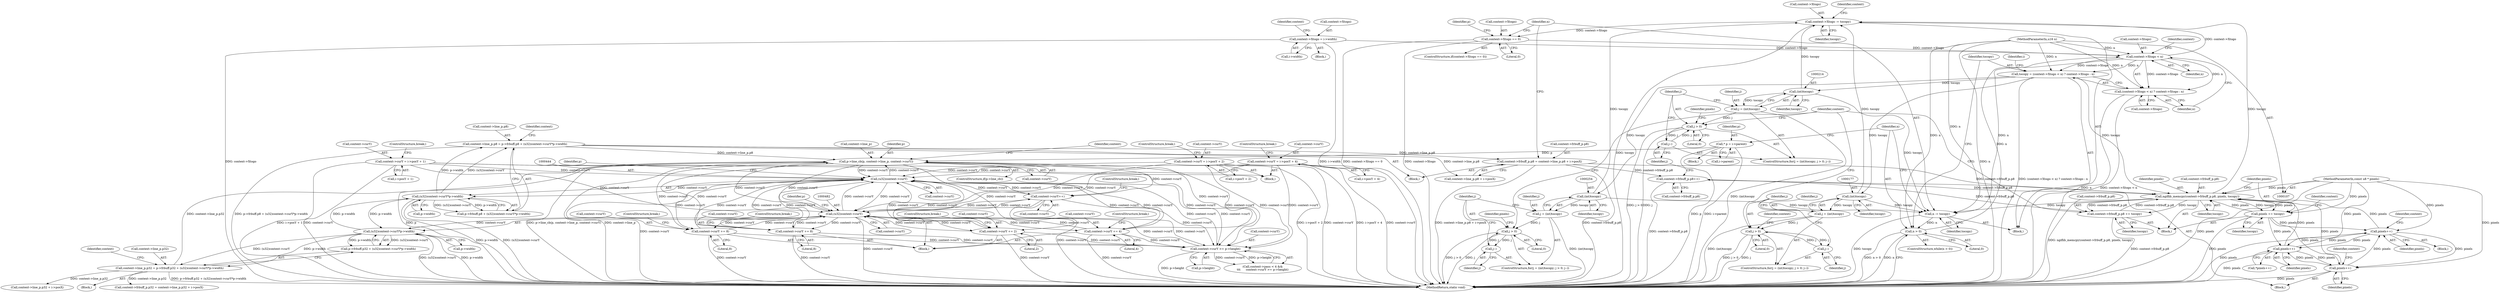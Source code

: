 digraph "0_ngiflib_37d939a6f511d16d4c95678025c235fe62e6417a_0@API" {
"1000293" [label="(Call,context->Xtogo -= tocopy)"];
"1000176" [label="(Call,(int)tocopy)"];
"1000125" [label="(Call,tocopy = (context->Xtogo < n) ? context->Xtogo : n)"];
"1000128" [label="(Call,context->Xtogo < n)"];
"1000317" [label="(Call,context->Xtogo = i->width)"];
"1000299" [label="(Call,context->Xtogo == 0)"];
"1000293" [label="(Call,context->Xtogo -= tocopy)"];
"1000253" [label="(Call,(int)tocopy)"];
"1000213" [label="(Call,(int)tocopy)"];
"1000152" [label="(Call,ngiflib_memcpy(context->frbuff_p.p8, pixels, tocopy))"];
"1000163" [label="(Call,context->frbuff_p.p8 += tocopy)"];
"1000451" [label="(Call,context->frbuff_p.p8 = context->line_p.p8 + i->posX)"];
"1000430" [label="(Call,context->line_p.p8 = p->frbuff.p8 + (u32)context->curY*p->width)"];
"1000442" [label="(Call,(u32)context->curY*p->width)"];
"1000443" [label="(Call,(u32)context->curY)"];
"1000330" [label="(Call,context->curY++)"];
"1000481" [label="(Call,(u32)context->curY)"];
"1000350" [label="(Call,context->curY += 4)"];
"1000309" [label="(Call,p->line_cb(p, context->line_p, context->curY))"];
"1000115" [label="(Call,* p = i->parent)"];
"1000468" [label="(Call,context->line_p.p32 = p->frbuff.p32 + (u32)context->curY*p->width)"];
"1000480" [label="(Call,(u32)context->curY*p->width)"];
"1000391" [label="(Call,context->curY = i->posY + 4)"];
"1000413" [label="(Call,context->curY = i->posY + 1)"];
"1000402" [label="(Call,context->curY = i->posY + 2)"];
"1000336" [label="(Call,context->curY += 8)"];
"1000376" [label="(Call,context->curY >= p->height)"];
"1000343" [label="(Call,context->curY += 8)"];
"1000357" [label="(Call,context->curY += 2)"];
"1000242" [label="(Call,context->frbuff_p.p8++)"];
"1000285" [label="(Call,pixels++)"];
"1000198" [label="(Call,pixels++)"];
"1000240" [label="(Call,pixels++)"];
"1000160" [label="(Call,pixels += tocopy)"];
"1000110" [label="(MethodParameterIn,const u8 * pixels)"];
"1000121" [label="(Call,n > 0)"];
"1000504" [label="(Call,n -= tocopy)"];
"1000111" [label="(MethodParameterIn,u16 n)"];
"1000174" [label="(Call,j = (int)tocopy)"];
"1000179" [label="(Call,j > 0)"];
"1000182" [label="(Call,j--)"];
"1000211" [label="(Call,j = (int)tocopy)"];
"1000216" [label="(Call,j > 0)"];
"1000219" [label="(Call,j--)"];
"1000251" [label="(Call,j = (int)tocopy)"];
"1000256" [label="(Call,j > 0)"];
"1000259" [label="(Call,j--)"];
"1000127" [label="(Call,(context->Xtogo < n) ? context->Xtogo : n)"];
"1000481" [label="(Call,(u32)context->curY)"];
"1000303" [label="(Literal,0)"];
"1000451" [label="(Call,context->frbuff_p.p8 = context->line_p.p8 + i->posX)"];
"1000400" [label="(ControlStructure,break;)"];
"1000125" [label="(Call,tocopy = (context->Xtogo < n) ? context->Xtogo : n)"];
"1000219" [label="(Call,j--)"];
"1000305" [label="(ControlStructure,if(p->line_cb))"];
"1000115" [label="(Call,* p = i->parent)"];
"1000350" [label="(Call,context->curY += 4)"];
"1000261" [label="(Block,)"];
"1000164" [label="(Call,context->frbuff_p.p8)"];
"1000492" [label="(Identifier,context)"];
"1000448" [label="(Call,p->width)"];
"1000336" [label="(Call,context->curY += 8)"];
"1000389" [label="(Block,)"];
"1000166" [label="(Identifier,context)"];
"1000354" [label="(Literal,4)"];
"1000123" [label="(Literal,0)"];
"1000495" [label="(Call,context->line_p.p32 + i->posX)"];
"1000445" [label="(Call,context->curY)"];
"1000417" [label="(Call,i->posY + 1)"];
"1000480" [label="(Call,(u32)context->curY*p->width)"];
"1000457" [label="(Call,context->line_p.p8 + i->posX)"];
"1000220" [label="(Identifier,j)"];
"1000265" [label="(Identifier,pixels)"];
"1000111" [label="(MethodParameterIn,u16 n)"];
"1000483" [label="(Call,context->curY)"];
"1000449" [label="(Identifier,p)"];
"1000328" [label="(Block,)"];
"1000176" [label="(Call,(int)tocopy)"];
"1000314" [label="(Call,context->curY)"];
"1000190" [label="(Identifier,context)"];
"1000506" [label="(Identifier,tocopy)"];
"1000243" [label="(Call,context->frbuff_p.p8)"];
"1000507" [label="(MethodReturn,static void)"];
"1000318" [label="(Call,context->Xtogo)"];
"1000241" [label="(Identifier,pixels)"];
"1000252" [label="(Identifier,j)"];
"1000127" [label="(Call,(context->Xtogo < n) ? context->Xtogo : n)"];
"1000341" [label="(ControlStructure,break;)"];
"1000377" [label="(Call,context->curY)"];
"1000487" [label="(Identifier,p)"];
"1000129" [label="(Call,context->Xtogo)"];
"1000307" [label="(Identifier,p)"];
"1000300" [label="(Call,context->Xtogo)"];
"1000198" [label="(Call,pixels++)"];
"1000160" [label="(Call,pixels += tocopy)"];
"1000337" [label="(Call,context->curY)"];
"1000197" [label="(Call,*pixels++)"];
"1000152" [label="(Call,ngiflib_memcpy(context->frbuff_p.p8, pixels, tocopy))"];
"1000258" [label="(Literal,0)"];
"1000182" [label="(Call,j--)"];
"1000334" [label="(ControlStructure,break;)"];
"1000180" [label="(Identifier,j)"];
"1000212" [label="(Identifier,j)"];
"1000260" [label="(Identifier,j)"];
"1000311" [label="(Call,context->line_p)"];
"1000297" [label="(Identifier,tocopy)"];
"1000218" [label="(Literal,0)"];
"1000330" [label="(Call,context->curY++)"];
"1000285" [label="(Call,pixels++)"];
"1000121" [label="(Call,n > 0)"];
"1000505" [label="(Identifier,n)"];
"1000215" [label="(Identifier,tocopy)"];
"1000430" [label="(Call,context->line_p.p8 = p->frbuff.p8 + (u32)context->curY*p->width)"];
"1000179" [label="(Call,j > 0)"];
"1000159" [label="(Identifier,tocopy)"];
"1000245" [label="(Identifier,context)"];
"1000162" [label="(Identifier,tocopy)"];
"1000225" [label="(Identifier,pixels)"];
"1000422" [label="(ControlStructure,break;)"];
"1000344" [label="(Call,context->curY)"];
"1000253" [label="(Call,(int)tocopy)"];
"1000257" [label="(Identifier,j)"];
"1000242" [label="(Call,context->frbuff_p.p8++)"];
"1000175" [label="(Identifier,j)"];
"1000295" [label="(Identifier,context)"];
"1000442" [label="(Call,(u32)context->curY*p->width)"];
"1000347" [label="(Literal,8)"];
"1000151" [label="(Block,)"];
"1000343" [label="(Call,context->curY += 8)"];
"1000132" [label="(Identifier,n)"];
"1000217" [label="(Identifier,j)"];
"1000370" [label="(Call,context->pass < 4 &&\n\t\t\t      context->curY >= p->height)"];
"1000251" [label="(Call,j = (int)tocopy)"];
"1000304" [label="(Block,)"];
"1000169" [label="(Identifier,tocopy)"];
"1000411" [label="(ControlStructure,break;)"];
"1000429" [label="(Block,)"];
"1000486" [label="(Call,p->width)"];
"1000134" [label="(Identifier,context)"];
"1000348" [label="(ControlStructure,break;)"];
"1000392" [label="(Call,context->curY)"];
"1000290" [label="(Identifier,context)"];
"1000174" [label="(Call,j = (int)tocopy)"];
"1000310" [label="(Identifier,p)"];
"1000250" [label="(ControlStructure,for(j = (int)tocopy; j > 0; j--))"];
"1000293" [label="(Call,context->Xtogo -= tocopy)"];
"1000141" [label="(Identifier,i)"];
"1000454" [label="(Identifier,context)"];
"1000452" [label="(Call,context->frbuff_p.p8)"];
"1000255" [label="(Identifier,tocopy)"];
"1000403" [label="(Call,context->curY)"];
"1000110" [label="(MethodParameterIn,const u8 * pixels)"];
"1000395" [label="(Call,i->posY + 4)"];
"1000173" [label="(ControlStructure,for(j = (int)tocopy; j > 0; j--))"];
"1000351" [label="(Call,context->curY)"];
"1000361" [label="(Literal,2)"];
"1000391" [label="(Call,context->curY = i->posY + 4)"];
"1000467" [label="(Block,)"];
"1000120" [label="(ControlStructure,while(n > 0))"];
"1000124" [label="(Block,)"];
"1000294" [label="(Call,context->Xtogo)"];
"1000158" [label="(Identifier,pixels)"];
"1000210" [label="(ControlStructure,for(j = (int)tocopy; j > 0; j--))"];
"1000321" [label="(Call,i->width)"];
"1000402" [label="(Call,context->curY = i->posY + 2)"];
"1000199" [label="(Identifier,pixels)"];
"1000309" [label="(Call,p->line_cb(p, context->line_p, context->curY))"];
"1000286" [label="(Identifier,pixels)"];
"1000319" [label="(Identifier,context)"];
"1000326" [label="(Identifier,context)"];
"1000331" [label="(Call,context->curY)"];
"1000357" [label="(Call,context->curY += 2)"];
"1000468" [label="(Call,context->line_p.p32 = p->frbuff.p32 + (u32)context->curY*p->width)"];
"1000211" [label="(Call,j = (int)tocopy)"];
"1000406" [label="(Call,i->posY + 2)"];
"1000112" [label="(Block,)"];
"1000161" [label="(Identifier,pixels)"];
"1000178" [label="(Identifier,tocopy)"];
"1000376" [label="(Call,context->curY >= p->height)"];
"1000216" [label="(Call,j > 0)"];
"1000298" [label="(ControlStructure,if(context->Xtogo == 0))"];
"1000443" [label="(Call,(u32)context->curY)"];
"1000299" [label="(Call,context->Xtogo == 0)"];
"1000136" [label="(Identifier,n)"];
"1000163" [label="(Call,context->frbuff_p.p8 += tocopy)"];
"1000413" [label="(Call,context->curY = i->posY + 1)"];
"1000116" [label="(Identifier,p)"];
"1000317" [label="(Call,context->Xtogo = i->width)"];
"1000128" [label="(Call,context->Xtogo < n)"];
"1000474" [label="(Call,p->frbuff.p32 + (u32)context->curY*p->width)"];
"1000221" [label="(Block,)"];
"1000133" [label="(Call,context->Xtogo)"];
"1000126" [label="(Identifier,tocopy)"];
"1000153" [label="(Call,context->frbuff_p.p8)"];
"1000340" [label="(Literal,8)"];
"1000301" [label="(Identifier,context)"];
"1000117" [label="(Call,i->parent)"];
"1000414" [label="(Call,context->curY)"];
"1000358" [label="(Call,context->curY)"];
"1000362" [label="(ControlStructure,break;)"];
"1000355" [label="(ControlStructure,break;)"];
"1000380" [label="(Call,p->height)"];
"1000183" [label="(Identifier,j)"];
"1000213" [label="(Call,(int)tocopy)"];
"1000181" [label="(Literal,0)"];
"1000431" [label="(Call,context->line_p.p8)"];
"1000489" [label="(Call,context->frbuff_p.p32 = context->line_p.p32 + i->posX)"];
"1000504" [label="(Call,n -= tocopy)"];
"1000122" [label="(Identifier,n)"];
"1000469" [label="(Call,context->line_p.p32)"];
"1000256" [label="(Call,j > 0)"];
"1000259" [label="(Call,j--)"];
"1000436" [label="(Call,p->frbuff.p8 + (u32)context->curY*p->width)"];
"1000240" [label="(Call,pixels++)"];
"1000293" -> "1000124"  [label="AST: "];
"1000293" -> "1000297"  [label="CFG: "];
"1000294" -> "1000293"  [label="AST: "];
"1000297" -> "1000293"  [label="AST: "];
"1000301" -> "1000293"  [label="CFG: "];
"1000293" -> "1000507"  [label="DDG: tocopy"];
"1000176" -> "1000293"  [label="DDG: tocopy"];
"1000253" -> "1000293"  [label="DDG: tocopy"];
"1000213" -> "1000293"  [label="DDG: tocopy"];
"1000152" -> "1000293"  [label="DDG: tocopy"];
"1000128" -> "1000293"  [label="DDG: context->Xtogo"];
"1000293" -> "1000299"  [label="DDG: context->Xtogo"];
"1000176" -> "1000174"  [label="AST: "];
"1000176" -> "1000178"  [label="CFG: "];
"1000177" -> "1000176"  [label="AST: "];
"1000178" -> "1000176"  [label="AST: "];
"1000174" -> "1000176"  [label="CFG: "];
"1000176" -> "1000174"  [label="DDG: tocopy"];
"1000125" -> "1000176"  [label="DDG: tocopy"];
"1000176" -> "1000504"  [label="DDG: tocopy"];
"1000125" -> "1000124"  [label="AST: "];
"1000125" -> "1000127"  [label="CFG: "];
"1000126" -> "1000125"  [label="AST: "];
"1000127" -> "1000125"  [label="AST: "];
"1000141" -> "1000125"  [label="CFG: "];
"1000125" -> "1000507"  [label="DDG: (context->Xtogo < n) ? context->Xtogo : n"];
"1000128" -> "1000125"  [label="DDG: context->Xtogo"];
"1000128" -> "1000125"  [label="DDG: n"];
"1000111" -> "1000125"  [label="DDG: n"];
"1000125" -> "1000152"  [label="DDG: tocopy"];
"1000125" -> "1000213"  [label="DDG: tocopy"];
"1000125" -> "1000253"  [label="DDG: tocopy"];
"1000128" -> "1000127"  [label="AST: "];
"1000128" -> "1000132"  [label="CFG: "];
"1000129" -> "1000128"  [label="AST: "];
"1000132" -> "1000128"  [label="AST: "];
"1000134" -> "1000128"  [label="CFG: "];
"1000136" -> "1000128"  [label="CFG: "];
"1000317" -> "1000128"  [label="DDG: context->Xtogo"];
"1000299" -> "1000128"  [label="DDG: context->Xtogo"];
"1000121" -> "1000128"  [label="DDG: n"];
"1000111" -> "1000128"  [label="DDG: n"];
"1000128" -> "1000127"  [label="DDG: context->Xtogo"];
"1000128" -> "1000127"  [label="DDG: n"];
"1000128" -> "1000504"  [label="DDG: n"];
"1000317" -> "1000304"  [label="AST: "];
"1000317" -> "1000321"  [label="CFG: "];
"1000318" -> "1000317"  [label="AST: "];
"1000321" -> "1000317"  [label="AST: "];
"1000326" -> "1000317"  [label="CFG: "];
"1000317" -> "1000507"  [label="DDG: context->Xtogo"];
"1000317" -> "1000507"  [label="DDG: i->width"];
"1000299" -> "1000298"  [label="AST: "];
"1000299" -> "1000303"  [label="CFG: "];
"1000300" -> "1000299"  [label="AST: "];
"1000303" -> "1000299"  [label="AST: "];
"1000307" -> "1000299"  [label="CFG: "];
"1000505" -> "1000299"  [label="CFG: "];
"1000299" -> "1000507"  [label="DDG: context->Xtogo == 0"];
"1000299" -> "1000507"  [label="DDG: context->Xtogo"];
"1000253" -> "1000251"  [label="AST: "];
"1000253" -> "1000255"  [label="CFG: "];
"1000254" -> "1000253"  [label="AST: "];
"1000255" -> "1000253"  [label="AST: "];
"1000251" -> "1000253"  [label="CFG: "];
"1000253" -> "1000251"  [label="DDG: tocopy"];
"1000253" -> "1000504"  [label="DDG: tocopy"];
"1000213" -> "1000211"  [label="AST: "];
"1000213" -> "1000215"  [label="CFG: "];
"1000214" -> "1000213"  [label="AST: "];
"1000215" -> "1000213"  [label="AST: "];
"1000211" -> "1000213"  [label="CFG: "];
"1000213" -> "1000211"  [label="DDG: tocopy"];
"1000213" -> "1000504"  [label="DDG: tocopy"];
"1000152" -> "1000151"  [label="AST: "];
"1000152" -> "1000159"  [label="CFG: "];
"1000153" -> "1000152"  [label="AST: "];
"1000158" -> "1000152"  [label="AST: "];
"1000159" -> "1000152"  [label="AST: "];
"1000161" -> "1000152"  [label="CFG: "];
"1000152" -> "1000507"  [label="DDG: ngiflib_memcpy(context->frbuff_p.p8, pixels, tocopy)"];
"1000163" -> "1000152"  [label="DDG: context->frbuff_p.p8"];
"1000451" -> "1000152"  [label="DDG: context->frbuff_p.p8"];
"1000242" -> "1000152"  [label="DDG: context->frbuff_p.p8"];
"1000285" -> "1000152"  [label="DDG: pixels"];
"1000198" -> "1000152"  [label="DDG: pixels"];
"1000240" -> "1000152"  [label="DDG: pixels"];
"1000160" -> "1000152"  [label="DDG: pixels"];
"1000110" -> "1000152"  [label="DDG: pixels"];
"1000152" -> "1000160"  [label="DDG: tocopy"];
"1000152" -> "1000160"  [label="DDG: pixels"];
"1000152" -> "1000163"  [label="DDG: tocopy"];
"1000152" -> "1000163"  [label="DDG: context->frbuff_p.p8"];
"1000152" -> "1000504"  [label="DDG: tocopy"];
"1000163" -> "1000151"  [label="AST: "];
"1000163" -> "1000169"  [label="CFG: "];
"1000164" -> "1000163"  [label="AST: "];
"1000169" -> "1000163"  [label="AST: "];
"1000295" -> "1000163"  [label="CFG: "];
"1000163" -> "1000507"  [label="DDG: context->frbuff_p.p8"];
"1000163" -> "1000242"  [label="DDG: context->frbuff_p.p8"];
"1000451" -> "1000429"  [label="AST: "];
"1000451" -> "1000457"  [label="CFG: "];
"1000452" -> "1000451"  [label="AST: "];
"1000457" -> "1000451"  [label="AST: "];
"1000505" -> "1000451"  [label="CFG: "];
"1000451" -> "1000507"  [label="DDG: context->line_p.p8 + i->posX"];
"1000451" -> "1000507"  [label="DDG: context->frbuff_p.p8"];
"1000451" -> "1000242"  [label="DDG: context->frbuff_p.p8"];
"1000430" -> "1000451"  [label="DDG: context->line_p.p8"];
"1000430" -> "1000429"  [label="AST: "];
"1000430" -> "1000436"  [label="CFG: "];
"1000431" -> "1000430"  [label="AST: "];
"1000436" -> "1000430"  [label="AST: "];
"1000454" -> "1000430"  [label="CFG: "];
"1000430" -> "1000507"  [label="DDG: p->frbuff.p8 + (u32)context->curY*p->width"];
"1000430" -> "1000309"  [label="DDG: context->line_p.p8"];
"1000442" -> "1000430"  [label="DDG: (u32)context->curY"];
"1000442" -> "1000430"  [label="DDG: p->width"];
"1000430" -> "1000457"  [label="DDG: context->line_p.p8"];
"1000442" -> "1000436"  [label="AST: "];
"1000442" -> "1000448"  [label="CFG: "];
"1000443" -> "1000442"  [label="AST: "];
"1000448" -> "1000442"  [label="AST: "];
"1000436" -> "1000442"  [label="CFG: "];
"1000442" -> "1000507"  [label="DDG: (u32)context->curY"];
"1000442" -> "1000507"  [label="DDG: p->width"];
"1000442" -> "1000436"  [label="DDG: (u32)context->curY"];
"1000442" -> "1000436"  [label="DDG: p->width"];
"1000443" -> "1000442"  [label="DDG: context->curY"];
"1000480" -> "1000442"  [label="DDG: p->width"];
"1000442" -> "1000480"  [label="DDG: p->width"];
"1000443" -> "1000445"  [label="CFG: "];
"1000444" -> "1000443"  [label="AST: "];
"1000445" -> "1000443"  [label="AST: "];
"1000449" -> "1000443"  [label="CFG: "];
"1000443" -> "1000507"  [label="DDG: context->curY"];
"1000443" -> "1000309"  [label="DDG: context->curY"];
"1000443" -> "1000330"  [label="DDG: context->curY"];
"1000443" -> "1000336"  [label="DDG: context->curY"];
"1000443" -> "1000343"  [label="DDG: context->curY"];
"1000443" -> "1000350"  [label="DDG: context->curY"];
"1000443" -> "1000357"  [label="DDG: context->curY"];
"1000443" -> "1000376"  [label="DDG: context->curY"];
"1000330" -> "1000443"  [label="DDG: context->curY"];
"1000350" -> "1000443"  [label="DDG: context->curY"];
"1000391" -> "1000443"  [label="DDG: context->curY"];
"1000481" -> "1000443"  [label="DDG: context->curY"];
"1000413" -> "1000443"  [label="DDG: context->curY"];
"1000402" -> "1000443"  [label="DDG: context->curY"];
"1000309" -> "1000443"  [label="DDG: context->curY"];
"1000336" -> "1000443"  [label="DDG: context->curY"];
"1000376" -> "1000443"  [label="DDG: context->curY"];
"1000343" -> "1000443"  [label="DDG: context->curY"];
"1000357" -> "1000443"  [label="DDG: context->curY"];
"1000443" -> "1000481"  [label="DDG: context->curY"];
"1000330" -> "1000328"  [label="AST: "];
"1000330" -> "1000331"  [label="CFG: "];
"1000331" -> "1000330"  [label="AST: "];
"1000334" -> "1000330"  [label="CFG: "];
"1000330" -> "1000507"  [label="DDG: context->curY"];
"1000481" -> "1000330"  [label="DDG: context->curY"];
"1000309" -> "1000330"  [label="DDG: context->curY"];
"1000330" -> "1000376"  [label="DDG: context->curY"];
"1000330" -> "1000481"  [label="DDG: context->curY"];
"1000481" -> "1000480"  [label="AST: "];
"1000481" -> "1000483"  [label="CFG: "];
"1000482" -> "1000481"  [label="AST: "];
"1000483" -> "1000481"  [label="AST: "];
"1000487" -> "1000481"  [label="CFG: "];
"1000481" -> "1000507"  [label="DDG: context->curY"];
"1000481" -> "1000309"  [label="DDG: context->curY"];
"1000481" -> "1000336"  [label="DDG: context->curY"];
"1000481" -> "1000343"  [label="DDG: context->curY"];
"1000481" -> "1000350"  [label="DDG: context->curY"];
"1000481" -> "1000357"  [label="DDG: context->curY"];
"1000481" -> "1000376"  [label="DDG: context->curY"];
"1000481" -> "1000480"  [label="DDG: context->curY"];
"1000350" -> "1000481"  [label="DDG: context->curY"];
"1000391" -> "1000481"  [label="DDG: context->curY"];
"1000413" -> "1000481"  [label="DDG: context->curY"];
"1000402" -> "1000481"  [label="DDG: context->curY"];
"1000309" -> "1000481"  [label="DDG: context->curY"];
"1000336" -> "1000481"  [label="DDG: context->curY"];
"1000376" -> "1000481"  [label="DDG: context->curY"];
"1000343" -> "1000481"  [label="DDG: context->curY"];
"1000357" -> "1000481"  [label="DDG: context->curY"];
"1000350" -> "1000328"  [label="AST: "];
"1000350" -> "1000354"  [label="CFG: "];
"1000351" -> "1000350"  [label="AST: "];
"1000354" -> "1000350"  [label="AST: "];
"1000355" -> "1000350"  [label="CFG: "];
"1000350" -> "1000507"  [label="DDG: context->curY"];
"1000309" -> "1000350"  [label="DDG: context->curY"];
"1000350" -> "1000376"  [label="DDG: context->curY"];
"1000309" -> "1000305"  [label="AST: "];
"1000309" -> "1000314"  [label="CFG: "];
"1000310" -> "1000309"  [label="AST: "];
"1000311" -> "1000309"  [label="AST: "];
"1000314" -> "1000309"  [label="AST: "];
"1000319" -> "1000309"  [label="CFG: "];
"1000309" -> "1000507"  [label="DDG: p"];
"1000309" -> "1000507"  [label="DDG: p->line_cb(p, context->line_p, context->curY)"];
"1000309" -> "1000507"  [label="DDG: context->line_p"];
"1000115" -> "1000309"  [label="DDG: p"];
"1000468" -> "1000309"  [label="DDG: context->line_p.p32"];
"1000309" -> "1000336"  [label="DDG: context->curY"];
"1000309" -> "1000343"  [label="DDG: context->curY"];
"1000309" -> "1000357"  [label="DDG: context->curY"];
"1000309" -> "1000376"  [label="DDG: context->curY"];
"1000115" -> "1000112"  [label="AST: "];
"1000115" -> "1000117"  [label="CFG: "];
"1000116" -> "1000115"  [label="AST: "];
"1000117" -> "1000115"  [label="AST: "];
"1000122" -> "1000115"  [label="CFG: "];
"1000115" -> "1000507"  [label="DDG: i->parent"];
"1000115" -> "1000507"  [label="DDG: p"];
"1000468" -> "1000467"  [label="AST: "];
"1000468" -> "1000474"  [label="CFG: "];
"1000469" -> "1000468"  [label="AST: "];
"1000474" -> "1000468"  [label="AST: "];
"1000492" -> "1000468"  [label="CFG: "];
"1000468" -> "1000507"  [label="DDG: p->frbuff.p32 + (u32)context->curY*p->width"];
"1000480" -> "1000468"  [label="DDG: (u32)context->curY"];
"1000480" -> "1000468"  [label="DDG: p->width"];
"1000468" -> "1000489"  [label="DDG: context->line_p.p32"];
"1000468" -> "1000495"  [label="DDG: context->line_p.p32"];
"1000480" -> "1000474"  [label="AST: "];
"1000480" -> "1000486"  [label="CFG: "];
"1000486" -> "1000480"  [label="AST: "];
"1000474" -> "1000480"  [label="CFG: "];
"1000480" -> "1000507"  [label="DDG: p->width"];
"1000480" -> "1000507"  [label="DDG: (u32)context->curY"];
"1000480" -> "1000474"  [label="DDG: (u32)context->curY"];
"1000480" -> "1000474"  [label="DDG: p->width"];
"1000391" -> "1000389"  [label="AST: "];
"1000391" -> "1000395"  [label="CFG: "];
"1000392" -> "1000391"  [label="AST: "];
"1000395" -> "1000391"  [label="AST: "];
"1000400" -> "1000391"  [label="CFG: "];
"1000391" -> "1000507"  [label="DDG: context->curY"];
"1000391" -> "1000507"  [label="DDG: i->posY + 4"];
"1000391" -> "1000376"  [label="DDG: context->curY"];
"1000413" -> "1000389"  [label="AST: "];
"1000413" -> "1000417"  [label="CFG: "];
"1000414" -> "1000413"  [label="AST: "];
"1000417" -> "1000413"  [label="AST: "];
"1000422" -> "1000413"  [label="CFG: "];
"1000413" -> "1000507"  [label="DDG: context->curY"];
"1000413" -> "1000507"  [label="DDG: i->posY + 1"];
"1000413" -> "1000376"  [label="DDG: context->curY"];
"1000402" -> "1000389"  [label="AST: "];
"1000402" -> "1000406"  [label="CFG: "];
"1000403" -> "1000402"  [label="AST: "];
"1000406" -> "1000402"  [label="AST: "];
"1000411" -> "1000402"  [label="CFG: "];
"1000402" -> "1000507"  [label="DDG: context->curY"];
"1000402" -> "1000507"  [label="DDG: i->posY + 2"];
"1000402" -> "1000376"  [label="DDG: context->curY"];
"1000336" -> "1000328"  [label="AST: "];
"1000336" -> "1000340"  [label="CFG: "];
"1000337" -> "1000336"  [label="AST: "];
"1000340" -> "1000336"  [label="AST: "];
"1000341" -> "1000336"  [label="CFG: "];
"1000336" -> "1000507"  [label="DDG: context->curY"];
"1000336" -> "1000376"  [label="DDG: context->curY"];
"1000376" -> "1000370"  [label="AST: "];
"1000376" -> "1000380"  [label="CFG: "];
"1000377" -> "1000376"  [label="AST: "];
"1000380" -> "1000376"  [label="AST: "];
"1000370" -> "1000376"  [label="CFG: "];
"1000376" -> "1000507"  [label="DDG: p->height"];
"1000376" -> "1000370"  [label="DDG: context->curY"];
"1000376" -> "1000370"  [label="DDG: p->height"];
"1000343" -> "1000376"  [label="DDG: context->curY"];
"1000357" -> "1000376"  [label="DDG: context->curY"];
"1000343" -> "1000328"  [label="AST: "];
"1000343" -> "1000347"  [label="CFG: "];
"1000344" -> "1000343"  [label="AST: "];
"1000347" -> "1000343"  [label="AST: "];
"1000348" -> "1000343"  [label="CFG: "];
"1000343" -> "1000507"  [label="DDG: context->curY"];
"1000357" -> "1000328"  [label="AST: "];
"1000357" -> "1000361"  [label="CFG: "];
"1000358" -> "1000357"  [label="AST: "];
"1000361" -> "1000357"  [label="AST: "];
"1000362" -> "1000357"  [label="CFG: "];
"1000357" -> "1000507"  [label="DDG: context->curY"];
"1000242" -> "1000221"  [label="AST: "];
"1000242" -> "1000243"  [label="CFG: "];
"1000243" -> "1000242"  [label="AST: "];
"1000220" -> "1000242"  [label="CFG: "];
"1000242" -> "1000507"  [label="DDG: context->frbuff_p.p8"];
"1000285" -> "1000261"  [label="AST: "];
"1000285" -> "1000286"  [label="CFG: "];
"1000286" -> "1000285"  [label="AST: "];
"1000290" -> "1000285"  [label="CFG: "];
"1000285" -> "1000507"  [label="DDG: pixels"];
"1000285" -> "1000198"  [label="DDG: pixels"];
"1000285" -> "1000240"  [label="DDG: pixels"];
"1000198" -> "1000285"  [label="DDG: pixels"];
"1000240" -> "1000285"  [label="DDG: pixels"];
"1000160" -> "1000285"  [label="DDG: pixels"];
"1000110" -> "1000285"  [label="DDG: pixels"];
"1000198" -> "1000197"  [label="AST: "];
"1000198" -> "1000199"  [label="CFG: "];
"1000199" -> "1000198"  [label="AST: "];
"1000197" -> "1000198"  [label="CFG: "];
"1000198" -> "1000507"  [label="DDG: pixels"];
"1000240" -> "1000198"  [label="DDG: pixels"];
"1000160" -> "1000198"  [label="DDG: pixels"];
"1000110" -> "1000198"  [label="DDG: pixels"];
"1000198" -> "1000240"  [label="DDG: pixels"];
"1000240" -> "1000221"  [label="AST: "];
"1000240" -> "1000241"  [label="CFG: "];
"1000241" -> "1000240"  [label="AST: "];
"1000245" -> "1000240"  [label="CFG: "];
"1000240" -> "1000507"  [label="DDG: pixels"];
"1000160" -> "1000240"  [label="DDG: pixels"];
"1000110" -> "1000240"  [label="DDG: pixels"];
"1000160" -> "1000151"  [label="AST: "];
"1000160" -> "1000162"  [label="CFG: "];
"1000161" -> "1000160"  [label="AST: "];
"1000162" -> "1000160"  [label="AST: "];
"1000166" -> "1000160"  [label="CFG: "];
"1000160" -> "1000507"  [label="DDG: pixels"];
"1000110" -> "1000160"  [label="DDG: pixels"];
"1000110" -> "1000107"  [label="AST: "];
"1000110" -> "1000507"  [label="DDG: pixels"];
"1000121" -> "1000120"  [label="AST: "];
"1000121" -> "1000123"  [label="CFG: "];
"1000122" -> "1000121"  [label="AST: "];
"1000123" -> "1000121"  [label="AST: "];
"1000126" -> "1000121"  [label="CFG: "];
"1000507" -> "1000121"  [label="CFG: "];
"1000121" -> "1000507"  [label="DDG: n > 0"];
"1000121" -> "1000507"  [label="DDG: n"];
"1000504" -> "1000121"  [label="DDG: n"];
"1000111" -> "1000121"  [label="DDG: n"];
"1000504" -> "1000124"  [label="AST: "];
"1000504" -> "1000506"  [label="CFG: "];
"1000505" -> "1000504"  [label="AST: "];
"1000506" -> "1000504"  [label="AST: "];
"1000122" -> "1000504"  [label="CFG: "];
"1000504" -> "1000507"  [label="DDG: tocopy"];
"1000111" -> "1000504"  [label="DDG: n"];
"1000111" -> "1000107"  [label="AST: "];
"1000111" -> "1000507"  [label="DDG: n"];
"1000111" -> "1000127"  [label="DDG: n"];
"1000174" -> "1000173"  [label="AST: "];
"1000175" -> "1000174"  [label="AST: "];
"1000180" -> "1000174"  [label="CFG: "];
"1000174" -> "1000507"  [label="DDG: (int)tocopy"];
"1000174" -> "1000179"  [label="DDG: j"];
"1000179" -> "1000173"  [label="AST: "];
"1000179" -> "1000181"  [label="CFG: "];
"1000180" -> "1000179"  [label="AST: "];
"1000181" -> "1000179"  [label="AST: "];
"1000190" -> "1000179"  [label="CFG: "];
"1000295" -> "1000179"  [label="CFG: "];
"1000179" -> "1000507"  [label="DDG: j > 0"];
"1000179" -> "1000507"  [label="DDG: j"];
"1000182" -> "1000179"  [label="DDG: j"];
"1000179" -> "1000182"  [label="DDG: j"];
"1000182" -> "1000173"  [label="AST: "];
"1000182" -> "1000183"  [label="CFG: "];
"1000183" -> "1000182"  [label="AST: "];
"1000180" -> "1000182"  [label="CFG: "];
"1000211" -> "1000210"  [label="AST: "];
"1000212" -> "1000211"  [label="AST: "];
"1000217" -> "1000211"  [label="CFG: "];
"1000211" -> "1000507"  [label="DDG: (int)tocopy"];
"1000211" -> "1000216"  [label="DDG: j"];
"1000216" -> "1000210"  [label="AST: "];
"1000216" -> "1000218"  [label="CFG: "];
"1000217" -> "1000216"  [label="AST: "];
"1000218" -> "1000216"  [label="AST: "];
"1000225" -> "1000216"  [label="CFG: "];
"1000295" -> "1000216"  [label="CFG: "];
"1000216" -> "1000507"  [label="DDG: j > 0"];
"1000216" -> "1000507"  [label="DDG: j"];
"1000219" -> "1000216"  [label="DDG: j"];
"1000216" -> "1000219"  [label="DDG: j"];
"1000219" -> "1000210"  [label="AST: "];
"1000219" -> "1000220"  [label="CFG: "];
"1000220" -> "1000219"  [label="AST: "];
"1000217" -> "1000219"  [label="CFG: "];
"1000251" -> "1000250"  [label="AST: "];
"1000252" -> "1000251"  [label="AST: "];
"1000257" -> "1000251"  [label="CFG: "];
"1000251" -> "1000507"  [label="DDG: (int)tocopy"];
"1000251" -> "1000256"  [label="DDG: j"];
"1000256" -> "1000250"  [label="AST: "];
"1000256" -> "1000258"  [label="CFG: "];
"1000257" -> "1000256"  [label="AST: "];
"1000258" -> "1000256"  [label="AST: "];
"1000265" -> "1000256"  [label="CFG: "];
"1000295" -> "1000256"  [label="CFG: "];
"1000256" -> "1000507"  [label="DDG: j"];
"1000256" -> "1000507"  [label="DDG: j > 0"];
"1000259" -> "1000256"  [label="DDG: j"];
"1000256" -> "1000259"  [label="DDG: j"];
"1000259" -> "1000250"  [label="AST: "];
"1000259" -> "1000260"  [label="CFG: "];
"1000260" -> "1000259"  [label="AST: "];
"1000257" -> "1000259"  [label="CFG: "];
"1000127" -> "1000133"  [label="CFG: "];
"1000127" -> "1000136"  [label="CFG: "];
"1000133" -> "1000127"  [label="AST: "];
"1000136" -> "1000127"  [label="AST: "];
"1000127" -> "1000507"  [label="DDG: n"];
"1000127" -> "1000507"  [label="DDG: context->Xtogo < n"];
}
